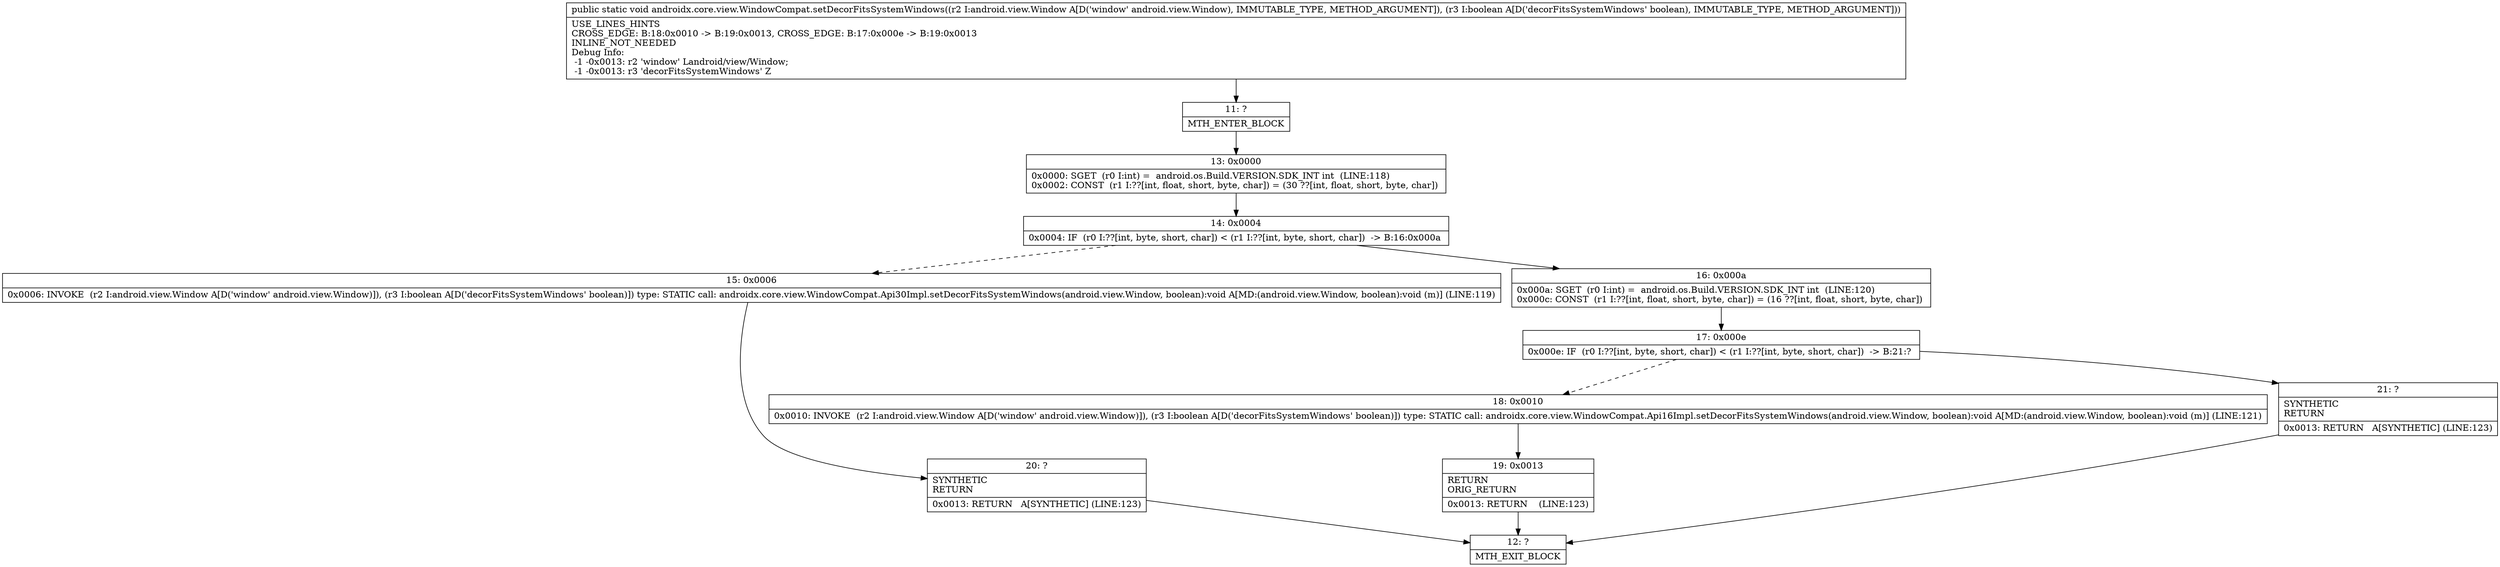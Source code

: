 digraph "CFG forandroidx.core.view.WindowCompat.setDecorFitsSystemWindows(Landroid\/view\/Window;Z)V" {
Node_11 [shape=record,label="{11\:\ ?|MTH_ENTER_BLOCK\l}"];
Node_13 [shape=record,label="{13\:\ 0x0000|0x0000: SGET  (r0 I:int) =  android.os.Build.VERSION.SDK_INT int  (LINE:118)\l0x0002: CONST  (r1 I:??[int, float, short, byte, char]) = (30 ??[int, float, short, byte, char]) \l}"];
Node_14 [shape=record,label="{14\:\ 0x0004|0x0004: IF  (r0 I:??[int, byte, short, char]) \< (r1 I:??[int, byte, short, char])  \-\> B:16:0x000a \l}"];
Node_15 [shape=record,label="{15\:\ 0x0006|0x0006: INVOKE  (r2 I:android.view.Window A[D('window' android.view.Window)]), (r3 I:boolean A[D('decorFitsSystemWindows' boolean)]) type: STATIC call: androidx.core.view.WindowCompat.Api30Impl.setDecorFitsSystemWindows(android.view.Window, boolean):void A[MD:(android.view.Window, boolean):void (m)] (LINE:119)\l}"];
Node_20 [shape=record,label="{20\:\ ?|SYNTHETIC\lRETURN\l|0x0013: RETURN   A[SYNTHETIC] (LINE:123)\l}"];
Node_12 [shape=record,label="{12\:\ ?|MTH_EXIT_BLOCK\l}"];
Node_16 [shape=record,label="{16\:\ 0x000a|0x000a: SGET  (r0 I:int) =  android.os.Build.VERSION.SDK_INT int  (LINE:120)\l0x000c: CONST  (r1 I:??[int, float, short, byte, char]) = (16 ??[int, float, short, byte, char]) \l}"];
Node_17 [shape=record,label="{17\:\ 0x000e|0x000e: IF  (r0 I:??[int, byte, short, char]) \< (r1 I:??[int, byte, short, char])  \-\> B:21:? \l}"];
Node_18 [shape=record,label="{18\:\ 0x0010|0x0010: INVOKE  (r2 I:android.view.Window A[D('window' android.view.Window)]), (r3 I:boolean A[D('decorFitsSystemWindows' boolean)]) type: STATIC call: androidx.core.view.WindowCompat.Api16Impl.setDecorFitsSystemWindows(android.view.Window, boolean):void A[MD:(android.view.Window, boolean):void (m)] (LINE:121)\l}"];
Node_19 [shape=record,label="{19\:\ 0x0013|RETURN\lORIG_RETURN\l|0x0013: RETURN    (LINE:123)\l}"];
Node_21 [shape=record,label="{21\:\ ?|SYNTHETIC\lRETURN\l|0x0013: RETURN   A[SYNTHETIC] (LINE:123)\l}"];
MethodNode[shape=record,label="{public static void androidx.core.view.WindowCompat.setDecorFitsSystemWindows((r2 I:android.view.Window A[D('window' android.view.Window), IMMUTABLE_TYPE, METHOD_ARGUMENT]), (r3 I:boolean A[D('decorFitsSystemWindows' boolean), IMMUTABLE_TYPE, METHOD_ARGUMENT]))  | USE_LINES_HINTS\lCROSS_EDGE: B:18:0x0010 \-\> B:19:0x0013, CROSS_EDGE: B:17:0x000e \-\> B:19:0x0013\lINLINE_NOT_NEEDED\lDebug Info:\l  \-1 \-0x0013: r2 'window' Landroid\/view\/Window;\l  \-1 \-0x0013: r3 'decorFitsSystemWindows' Z\l}"];
MethodNode -> Node_11;Node_11 -> Node_13;
Node_13 -> Node_14;
Node_14 -> Node_15[style=dashed];
Node_14 -> Node_16;
Node_15 -> Node_20;
Node_20 -> Node_12;
Node_16 -> Node_17;
Node_17 -> Node_18[style=dashed];
Node_17 -> Node_21;
Node_18 -> Node_19;
Node_19 -> Node_12;
Node_21 -> Node_12;
}

